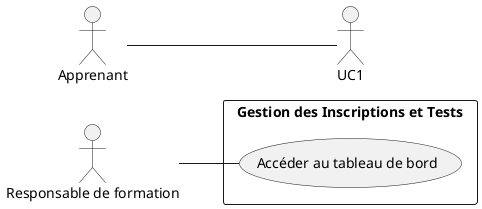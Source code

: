 @startuml
left to right direction

actor "Responsable de formation" as Admin
actor "Apprenant" as Apprenant

rectangle "Gestion des Inscriptions et Tests" {
  usecase "Accéder au tableau de bord" as UC2

}

Admin -- UC2 
Apprenant -- UC1

@enduml
